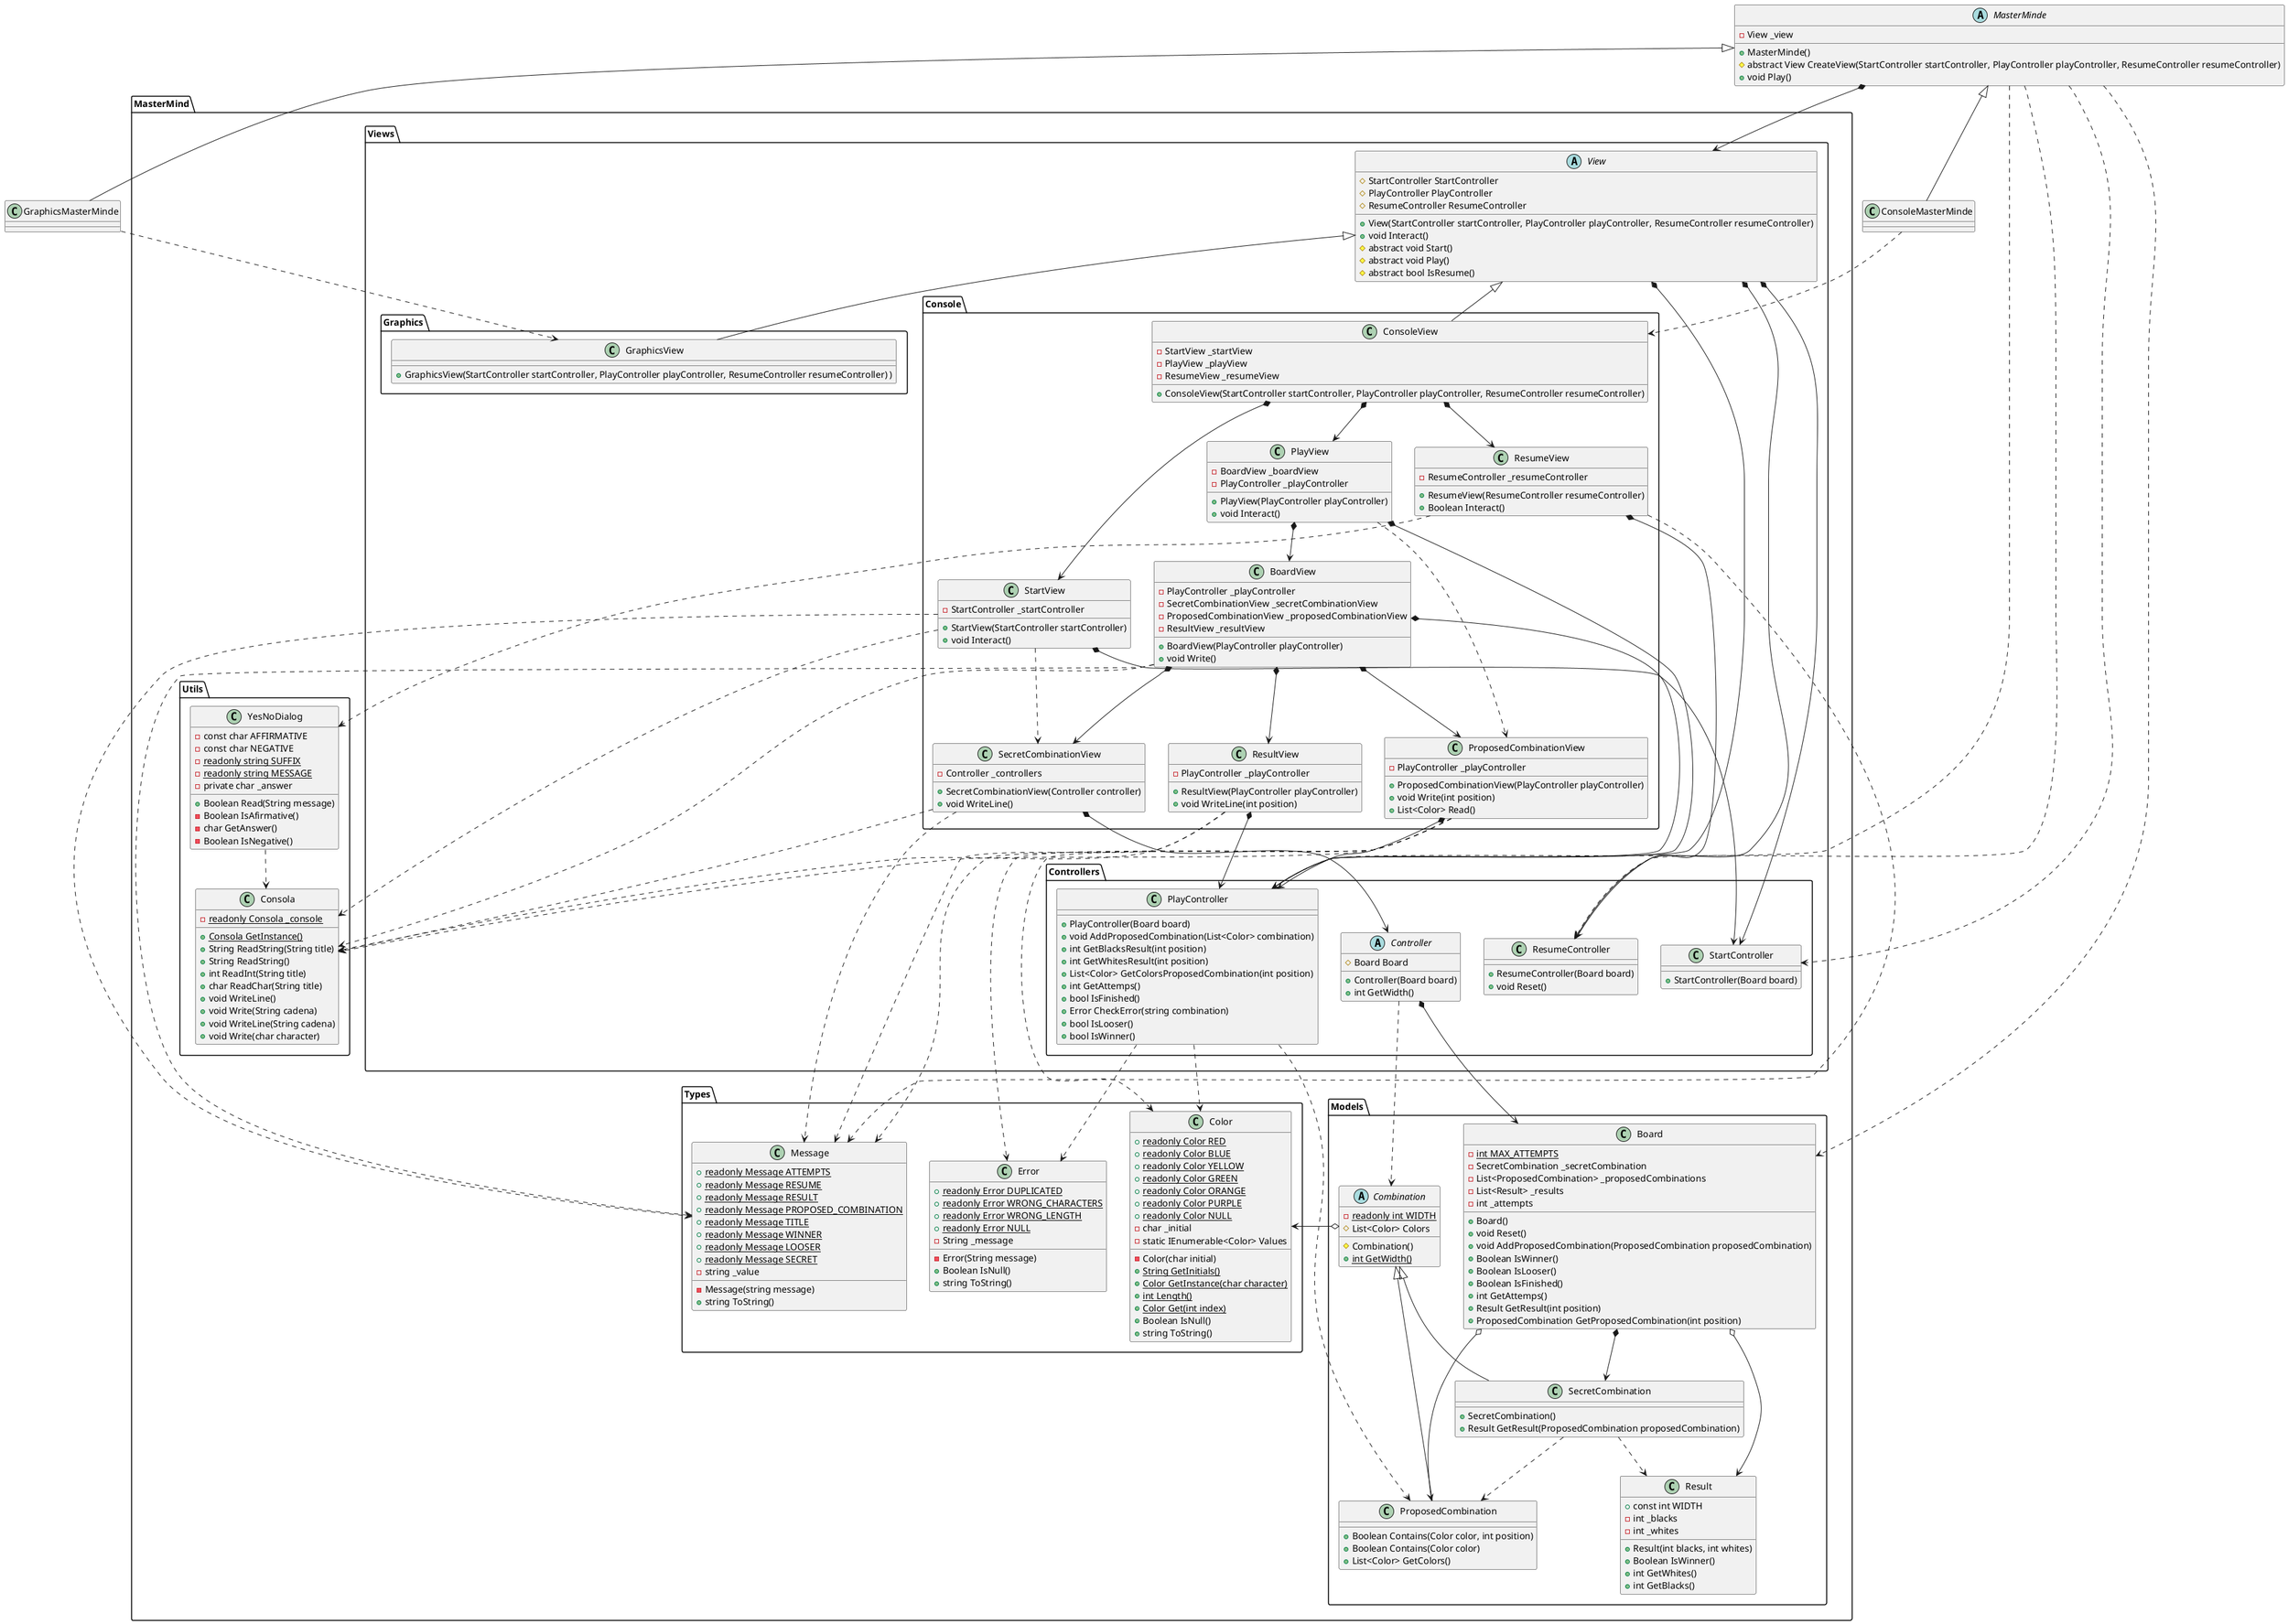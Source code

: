 @startuml

abstract class MasterMinde {
    - View _view

    + MasterMinde()
    # abstract View CreateView(StartController startController, PlayController playController, ResumeController resumeController)
    + void Play()
}

class ConsoleMasterMinde {
}

class GraphicsMasterMinde {
}


package MasterMind.Models {

    class Board {
        - {static} int MAX_ATTEMPTS
        - SecretCombination _secretCombination
        - List<ProposedCombination> _proposedCombinations
        - List<Result> _results
        - int _attempts

        + Board()
        + void Reset()
        + void AddProposedCombination(ProposedCombination proposedCombination)
        + Boolean IsWinner()
        + Boolean IsLooser()
        + Boolean IsFinished()
        + int GetAttemps()
        + Result GetResult(int position)
        + ProposedCombination GetProposedCombination(int position)
    }

    abstract class Combination {
        - {static} readonly int WIDTH
        # List<Color> Colors

        # Combination()
        + {static} int GetWidth()
    }

    class ProposedCombination {
        + Boolean Contains(Color color, int position)
        + Boolean Contains(Color color)
        + List<Color> GetColors()
    }

    class Result {
        + const int WIDTH
        - int _blacks
        - int _whites

        + Result(int blacks, int whites)
        + Boolean IsWinner()
        + int GetWhites()
        + int GetBlacks()
    }

    class SecretCombination {
        + SecretCombination()
        + Result GetResult(ProposedCombination proposedCombination)
    }

}

package MasterMind.Utils {

    class Consola {
        - {static} readonly Consola _console

        + {static} Consola GetInstance()
        + String ReadString(String title)
        + String ReadString()
        + int ReadInt(String title)
        + char ReadChar(String title)
        + void WriteLine()
        + void Write(String cadena)
        + void WriteLine(String cadena)
        + void Write(char character)
    }

    class YesNoDialog {
        - const char AFFIRMATIVE
        - const char NEGATIVE
        - {static} readonly string SUFFIX
        - {static} readonly string MESSAGE
        - private char _answer

        + Boolean Read(String message)
        - Boolean IsAfirmative()
        - char GetAnswer()
        - Boolean IsNegative()
    }

}

package MasterMind.Types {

    class Color {
        + {static} readonly Color RED
        + {static} readonly Color BLUE
        + {static} readonly Color YELLOW
        + {static} readonly Color GREEN
        + {static} readonly Color ORANGE
        + {static} readonly Color PURPLE
        + {static} readonly Color NULL
        - char _initial
        - static IEnumerable<Color> Values

        - Color(char initial)
        + {static} String GetInitials()
        + {static} Color GetInstance(char character)
        + {static} int Length()
        + {static} Color Get(int index)
        + Boolean IsNull()
        + string ToString()
    }

    class Error {
        + {static} readonly Error DUPLICATED
        + {static} readonly Error WRONG_CHARACTERS
        + {static} readonly Error WRONG_LENGTH
        + {static} readonly Error NULL
        - String _message

        - Error(String message)
        + Boolean IsNull()
        + string ToString()
    }

    class Message {
        + {static} readonly Message ATTEMPTS
        + {static} readonly Message RESUME
        + {static} readonly Message RESULT
        + {static} readonly Message PROPOSED_COMBINATION
        + {static} readonly Message TITLE
        + {static} readonly Message WINNER
        + {static} readonly Message LOOSER
        + {static} readonly Message SECRET
        - string _value

        - Message(string message)
        + string ToString()
    }

}

package MasterMind.Views {

    abstract class View {
        # StartController StartController
        # PlayController PlayController
        # ResumeController ResumeController
        + View(StartController startController, PlayController playController, ResumeController resumeController)
        + void Interact()
        # abstract void Start()
        # abstract void Play()
        # abstract bool IsResume()
    }

}

package MasterMind.Views.Console {

    class ConsoleView {
        - StartView _startView
        - PlayView _playView
        - ResumeView _resumeView

        + ConsoleView(StartController startController, PlayController playController, ResumeController resumeController)
    }

    class StartView {
        - StartController _startController

        + StartView(StartController startController)
        + void Interact()
    }

    class SecretCombinationView {
        - Controller _controllers

        + SecretCombinationView(Controller controller)
        + void WriteLine()
    }

    class ResumeView {
        - ResumeController _resumeController

        + ResumeView(ResumeController resumeController)
        + Boolean Interact()
    }

    class ResultView {
        - PlayController _playController

        + ResultView(PlayController playController)
        + void WriteLine(int position)
    }

    class ProposedCombinationView {
        - PlayController _playController

        + ProposedCombinationView(PlayController playController)
        + void Write(int position)
        + List<Color> Read()
    }

    class PlayView {
        - BoardView _boardView
        - PlayController _playController

        + PlayView(PlayController playController)
        + void Interact()
    }

    class BoardView {
        - PlayController _playController
        - SecretCombinationView _secretCombinationView
        - ProposedCombinationView _proposedCombinationView
        - ResultView _resultView

        + BoardView(PlayController playController)
        + void Write()
    }

}

package MasterMind.Views.Graphics {

    class GraphicsView {
        + GraphicsView(StartController startController, PlayController playController, ResumeController resumeController) )
    }

}

package MasterMind.Views.Controllers {

    abstract class Controller {
        # Board Board
        + Controller(Board board)
        + int GetWidth()
    }

    class PlayController {
        + PlayController(Board board)
        + void AddProposedCombination(List<Color> combination)
        + int GetBlacksResult(int position)
        + int GetWhitesResult(int position)
        + List<Color> GetColorsProposedCombination(int position)
        + int GetAttemps()
        + bool IsFinished()
        + Error CheckError(string combination)
        + bool IsLooser()
        + bool IsWinner()
    }

    class ResumeController {
        + ResumeController(Board board)
        + void Reset()
    }

    class StartController {
        + StartController(Board board)
    }

}

MasterMinde *--> View
MasterMinde ..> Board
MasterMinde ..> StartController
MasterMinde ..> PlayController
MasterMinde ..> ResumeController

MasterMinde <|-- ConsoleMasterMinde
MasterMinde <|-- GraphicsMasterMinde

Controller *--> Board
Controller ..> Combination

PlayController ..> Color
PlayController ..> ProposedCombination
PlayController ..> Error

GraphicsMasterMinde ..> GraphicsView
ConsoleMasterMinde ..> ConsoleView

View *--> StartController
View *--> PlayController
View *--> ResumeController

View <|-- GraphicsView
View <|-- ConsoleView
ConsoleView *--> StartView
ConsoleView *--> PlayView
ConsoleView *--> ResumeView

StartView *--> StartController
StartView ..> Consola
StartView ..> SecretCombinationView
StartView ..> Message

SecretCombinationView *--> Controller
SecretCombinationView ..> Consola
SecretCombinationView ..> Message

ResumeView *--> ResumeController
ResumeView ..> YesNoDialog
ResumeView ..> Message

ResultView *--> PlayController
ResultView ..> Consola
ResultView ..> Message

ProposedCombinationView *--> PlayController
ProposedCombinationView ..> Color
ProposedCombinationView ..> Consola
ProposedCombinationView ..> Error
ProposedCombinationView ..> Message

PlayView *--> BoardView
PlayView *--> PlayController
PlayView ..> ProposedCombinationView

BoardView *--> PlayController
BoardView *--> SecretCombinationView
BoardView *--> ProposedCombinationView
BoardView *--> ResultView
BoardView ..> Consola
BoardView ..> Message

YesNoDialog ..> Consola

Board *--> SecretCombination
Board o--> ProposedCombination
Board o--> Result

Combination o--> Color
Combination <|-- ProposedCombination
Combination <|-- SecretCombination

SecretCombination ..> ProposedCombination
SecretCombination ..> Result

@enduml
